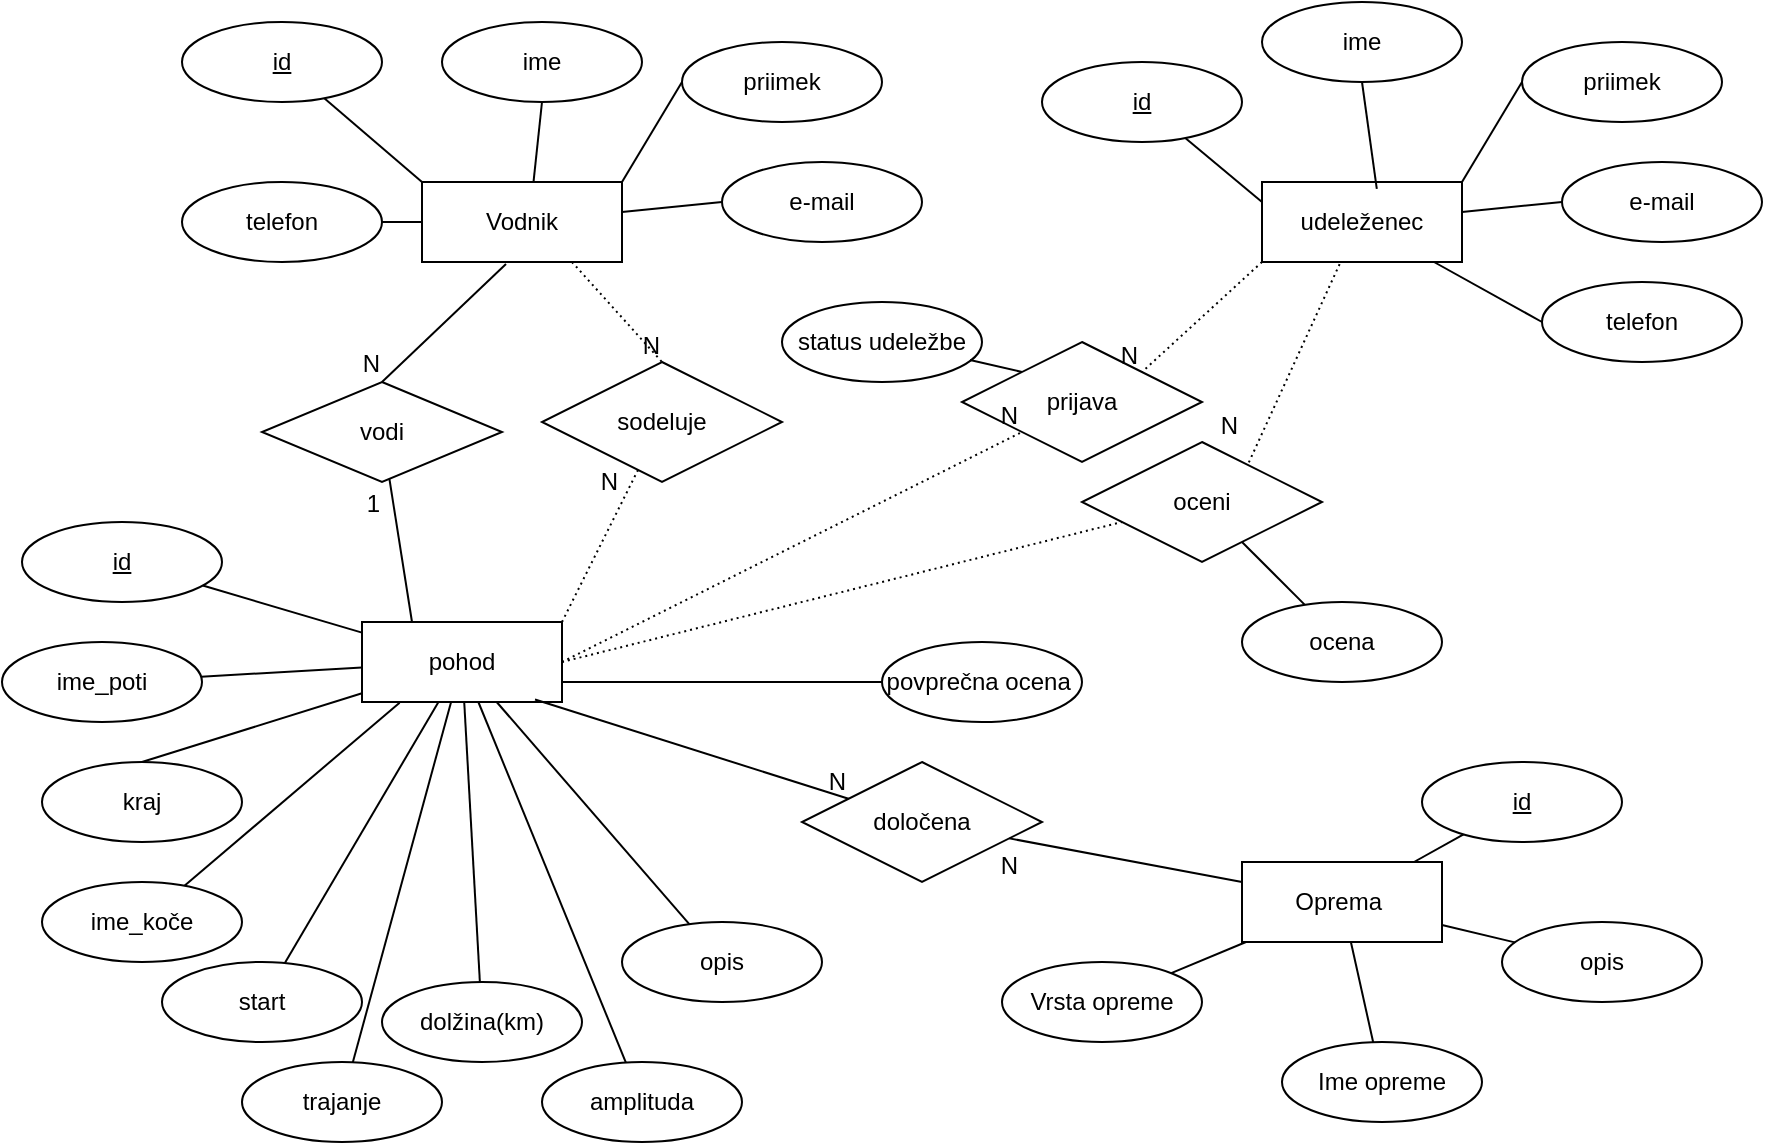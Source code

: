 <mxfile version="26.2.9">
  <diagram name="Page-1" id="yIZt4Iz_Tb2G2kSrJ3za">
    <mxGraphModel dx="1925" dy="572" grid="1" gridSize="10" guides="1" tooltips="1" connect="1" arrows="1" fold="1" page="1" pageScale="1" pageWidth="827" pageHeight="1169" math="0" shadow="0">
      <root>
        <mxCell id="0" />
        <mxCell id="1" parent="0" />
        <mxCell id="9bLLDBEkSSRMHpIH5o-v-5" value="Vodnik" style="whiteSpace=wrap;html=1;align=center;" parent="1" vertex="1">
          <mxGeometry x="130" y="110" width="100" height="40" as="geometry" />
        </mxCell>
        <mxCell id="lxFvvVvMqMI0y28YT8ds-2" style="rounded=0;orthogonalLoop=1;jettySize=auto;html=1;entryX=0;entryY=0;entryDx=0;entryDy=0;endArrow=none;startFill=0;" edge="1" parent="1" source="9bLLDBEkSSRMHpIH5o-v-6" target="9bLLDBEkSSRMHpIH5o-v-5">
          <mxGeometry relative="1" as="geometry" />
        </mxCell>
        <mxCell id="9bLLDBEkSSRMHpIH5o-v-6" value="id" style="ellipse;whiteSpace=wrap;html=1;align=center;fontStyle=4;" parent="1" vertex="1">
          <mxGeometry x="10" y="30" width="100" height="40" as="geometry" />
        </mxCell>
        <mxCell id="lxFvvVvMqMI0y28YT8ds-5" style="rounded=0;orthogonalLoop=1;jettySize=auto;html=1;exitX=0;exitY=0.5;exitDx=0;exitDy=0;endArrow=none;startFill=0;" edge="1" parent="1" source="9bLLDBEkSSRMHpIH5o-v-8" target="9bLLDBEkSSRMHpIH5o-v-5">
          <mxGeometry relative="1" as="geometry" />
        </mxCell>
        <mxCell id="9bLLDBEkSSRMHpIH5o-v-8" value="e-mail" style="ellipse;whiteSpace=wrap;html=1;align=center;" parent="1" vertex="1">
          <mxGeometry x="280" y="100" width="100" height="40" as="geometry" />
        </mxCell>
        <mxCell id="lxFvvVvMqMI0y28YT8ds-4" style="rounded=0;orthogonalLoop=1;jettySize=auto;html=1;exitX=0;exitY=0.5;exitDx=0;exitDy=0;entryX=1;entryY=0;entryDx=0;entryDy=0;endArrow=none;startFill=0;" edge="1" parent="1" source="9bLLDBEkSSRMHpIH5o-v-9" target="9bLLDBEkSSRMHpIH5o-v-5">
          <mxGeometry relative="1" as="geometry" />
        </mxCell>
        <mxCell id="9bLLDBEkSSRMHpIH5o-v-9" value="priimek" style="ellipse;whiteSpace=wrap;html=1;align=center;" parent="1" vertex="1">
          <mxGeometry x="260" y="40" width="100" height="40" as="geometry" />
        </mxCell>
        <mxCell id="9bLLDBEkSSRMHpIH5o-v-10" value="ime" style="ellipse;whiteSpace=wrap;html=1;align=center;" parent="1" vertex="1">
          <mxGeometry x="140" y="30" width="100" height="40" as="geometry" />
        </mxCell>
        <mxCell id="lxFvvVvMqMI0y28YT8ds-1" style="rounded=0;orthogonalLoop=1;jettySize=auto;html=1;exitX=1;exitY=0.5;exitDx=0;exitDy=0;entryX=0;entryY=0.5;entryDx=0;entryDy=0;endArrow=none;startFill=0;" edge="1" parent="1" source="9bLLDBEkSSRMHpIH5o-v-11" target="9bLLDBEkSSRMHpIH5o-v-5">
          <mxGeometry relative="1" as="geometry" />
        </mxCell>
        <mxCell id="9bLLDBEkSSRMHpIH5o-v-11" value="telefon" style="ellipse;whiteSpace=wrap;html=1;align=center;" parent="1" vertex="1">
          <mxGeometry x="10" y="110" width="100" height="40" as="geometry" />
        </mxCell>
        <mxCell id="9bLLDBEkSSRMHpIH5o-v-13" value="udeleženec" style="whiteSpace=wrap;html=1;align=center;" parent="1" vertex="1">
          <mxGeometry x="550" y="110" width="100" height="40" as="geometry" />
        </mxCell>
        <mxCell id="lxFvvVvMqMI0y28YT8ds-12" style="rounded=0;orthogonalLoop=1;jettySize=auto;html=1;entryX=0;entryY=0.25;entryDx=0;entryDy=0;endArrow=none;startFill=0;" edge="1" parent="1" source="9bLLDBEkSSRMHpIH5o-v-14" target="9bLLDBEkSSRMHpIH5o-v-13">
          <mxGeometry relative="1" as="geometry" />
        </mxCell>
        <mxCell id="9bLLDBEkSSRMHpIH5o-v-14" value="id" style="ellipse;whiteSpace=wrap;html=1;align=center;fontStyle=4;" parent="1" vertex="1">
          <mxGeometry x="440" y="50" width="100" height="40" as="geometry" />
        </mxCell>
        <mxCell id="lxFvvVvMqMI0y28YT8ds-15" style="rounded=0;orthogonalLoop=1;jettySize=auto;html=1;exitX=0;exitY=0.5;exitDx=0;exitDy=0;endArrow=none;startFill=0;" edge="1" parent="1" source="9bLLDBEkSSRMHpIH5o-v-15" target="9bLLDBEkSSRMHpIH5o-v-13">
          <mxGeometry relative="1" as="geometry" />
        </mxCell>
        <mxCell id="9bLLDBEkSSRMHpIH5o-v-15" value="e-mail" style="ellipse;whiteSpace=wrap;html=1;align=center;" parent="1" vertex="1">
          <mxGeometry x="700" y="100" width="100" height="40" as="geometry" />
        </mxCell>
        <mxCell id="lxFvvVvMqMI0y28YT8ds-14" style="rounded=0;orthogonalLoop=1;jettySize=auto;html=1;exitX=0;exitY=0.5;exitDx=0;exitDy=0;entryX=1;entryY=0;entryDx=0;entryDy=0;endArrow=none;startFill=0;" edge="1" parent="1" source="9bLLDBEkSSRMHpIH5o-v-16" target="9bLLDBEkSSRMHpIH5o-v-13">
          <mxGeometry relative="1" as="geometry" />
        </mxCell>
        <mxCell id="9bLLDBEkSSRMHpIH5o-v-16" value="priimek" style="ellipse;whiteSpace=wrap;html=1;align=center;" parent="1" vertex="1">
          <mxGeometry x="680" y="40" width="100" height="40" as="geometry" />
        </mxCell>
        <mxCell id="lxFvvVvMqMI0y28YT8ds-17" style="rounded=0;orthogonalLoop=1;jettySize=auto;html=1;exitX=0;exitY=0.5;exitDx=0;exitDy=0;endArrow=none;startFill=0;" edge="1" parent="1" source="9bLLDBEkSSRMHpIH5o-v-17" target="9bLLDBEkSSRMHpIH5o-v-13">
          <mxGeometry relative="1" as="geometry" />
        </mxCell>
        <mxCell id="9bLLDBEkSSRMHpIH5o-v-17" value="telefon" style="ellipse;whiteSpace=wrap;html=1;align=center;" parent="1" vertex="1">
          <mxGeometry x="690" y="160" width="100" height="40" as="geometry" />
        </mxCell>
        <mxCell id="9bLLDBEkSSRMHpIH5o-v-18" value="ime" style="ellipse;whiteSpace=wrap;html=1;align=center;" parent="1" vertex="1">
          <mxGeometry x="550" y="20" width="100" height="40" as="geometry" />
        </mxCell>
        <mxCell id="9bLLDBEkSSRMHpIH5o-v-19" value="pohod" style="whiteSpace=wrap;html=1;align=center;" parent="1" vertex="1">
          <mxGeometry x="100" y="330" width="100" height="40" as="geometry" />
        </mxCell>
        <mxCell id="lxFvvVvMqMI0y28YT8ds-19" style="rounded=0;orthogonalLoop=1;jettySize=auto;html=1;endArrow=none;startFill=0;" edge="1" parent="1" source="9bLLDBEkSSRMHpIH5o-v-20" target="9bLLDBEkSSRMHpIH5o-v-19">
          <mxGeometry relative="1" as="geometry" />
        </mxCell>
        <mxCell id="9bLLDBEkSSRMHpIH5o-v-20" value="id" style="ellipse;whiteSpace=wrap;html=1;align=center;fontStyle=4;" parent="1" vertex="1">
          <mxGeometry x="-70" y="280" width="100" height="40" as="geometry" />
        </mxCell>
        <mxCell id="lxFvvVvMqMI0y28YT8ds-21" style="rounded=0;orthogonalLoop=1;jettySize=auto;html=1;endArrow=none;startFill=0;" edge="1" parent="1" source="9bLLDBEkSSRMHpIH5o-v-21" target="9bLLDBEkSSRMHpIH5o-v-19">
          <mxGeometry relative="1" as="geometry" />
        </mxCell>
        <mxCell id="9bLLDBEkSSRMHpIH5o-v-21" value="ime_poti" style="ellipse;whiteSpace=wrap;html=1;align=center;" parent="1" vertex="1">
          <mxGeometry x="-80" y="340" width="100" height="40" as="geometry" />
        </mxCell>
        <mxCell id="lxFvvVvMqMI0y28YT8ds-29" style="rounded=0;orthogonalLoop=1;jettySize=auto;html=1;endArrow=none;startFill=0;" edge="1" parent="1" source="9bLLDBEkSSRMHpIH5o-v-22" target="9bLLDBEkSSRMHpIH5o-v-19">
          <mxGeometry relative="1" as="geometry" />
        </mxCell>
        <mxCell id="9bLLDBEkSSRMHpIH5o-v-22" value="opis" style="ellipse;whiteSpace=wrap;html=1;align=center;" parent="1" vertex="1">
          <mxGeometry x="230" y="480" width="100" height="40" as="geometry" />
        </mxCell>
        <mxCell id="lxFvvVvMqMI0y28YT8ds-28" style="rounded=0;orthogonalLoop=1;jettySize=auto;html=1;endArrow=none;startFill=0;" edge="1" parent="1" source="9bLLDBEkSSRMHpIH5o-v-25" target="9bLLDBEkSSRMHpIH5o-v-19">
          <mxGeometry relative="1" as="geometry" />
        </mxCell>
        <mxCell id="9bLLDBEkSSRMHpIH5o-v-25" value="amplituda" style="ellipse;whiteSpace=wrap;html=1;align=center;" parent="1" vertex="1">
          <mxGeometry x="190" y="550" width="100" height="40" as="geometry" />
        </mxCell>
        <mxCell id="lxFvvVvMqMI0y28YT8ds-26" style="rounded=0;orthogonalLoop=1;jettySize=auto;html=1;endArrow=none;startFill=0;" edge="1" parent="1" source="9bLLDBEkSSRMHpIH5o-v-26" target="9bLLDBEkSSRMHpIH5o-v-19">
          <mxGeometry relative="1" as="geometry" />
        </mxCell>
        <mxCell id="9bLLDBEkSSRMHpIH5o-v-26" value="dolžina(km)" style="ellipse;whiteSpace=wrap;html=1;align=center;" parent="1" vertex="1">
          <mxGeometry x="110" y="510" width="100" height="40" as="geometry" />
        </mxCell>
        <mxCell id="lxFvvVvMqMI0y28YT8ds-27" style="rounded=0;orthogonalLoop=1;jettySize=auto;html=1;endArrow=none;startFill=0;" edge="1" parent="1" source="9bLLDBEkSSRMHpIH5o-v-27" target="9bLLDBEkSSRMHpIH5o-v-19">
          <mxGeometry relative="1" as="geometry" />
        </mxCell>
        <mxCell id="9bLLDBEkSSRMHpIH5o-v-27" value="trajanje" style="ellipse;whiteSpace=wrap;html=1;align=center;" parent="1" vertex="1">
          <mxGeometry x="40" y="550" width="100" height="40" as="geometry" />
        </mxCell>
        <mxCell id="lxFvvVvMqMI0y28YT8ds-22" style="rounded=0;orthogonalLoop=1;jettySize=auto;html=1;exitX=0.5;exitY=0;exitDx=0;exitDy=0;endArrow=none;startFill=0;" edge="1" parent="1" source="9bLLDBEkSSRMHpIH5o-v-28" target="9bLLDBEkSSRMHpIH5o-v-19">
          <mxGeometry relative="1" as="geometry" />
        </mxCell>
        <mxCell id="9bLLDBEkSSRMHpIH5o-v-28" value="kraj" style="ellipse;whiteSpace=wrap;html=1;align=center;" parent="1" vertex="1">
          <mxGeometry x="-60" y="400" width="100" height="40" as="geometry" />
        </mxCell>
        <mxCell id="lxFvvVvMqMI0y28YT8ds-30" style="rounded=0;orthogonalLoop=1;jettySize=auto;html=1;endArrow=none;startFill=0;" edge="1" parent="1" source="9bLLDBEkSSRMHpIH5o-v-29" target="9bLLDBEkSSRMHpIH5o-v-19">
          <mxGeometry relative="1" as="geometry" />
        </mxCell>
        <mxCell id="9bLLDBEkSSRMHpIH5o-v-29" value="start" style="ellipse;whiteSpace=wrap;html=1;align=center;" parent="1" vertex="1">
          <mxGeometry y="500" width="100" height="40" as="geometry" />
        </mxCell>
        <mxCell id="9bLLDBEkSSRMHpIH5o-v-30" value="ime_koče" style="ellipse;whiteSpace=wrap;html=1;align=center;" parent="1" vertex="1">
          <mxGeometry x="-60" y="460" width="100" height="40" as="geometry" />
        </mxCell>
        <mxCell id="9bLLDBEkSSRMHpIH5o-v-31" value="vodi" style="shape=rhombus;perimeter=rhombusPerimeter;whiteSpace=wrap;html=1;align=center;" parent="1" vertex="1">
          <mxGeometry x="50" y="210" width="120" height="50" as="geometry" />
        </mxCell>
        <mxCell id="9bLLDBEkSSRMHpIH5o-v-37" value="" style="endArrow=none;html=1;rounded=0;exitX=0.42;exitY=1.025;exitDx=0;exitDy=0;exitPerimeter=0;entryX=0.5;entryY=0;entryDx=0;entryDy=0;" parent="1" source="9bLLDBEkSSRMHpIH5o-v-5" target="9bLLDBEkSSRMHpIH5o-v-31" edge="1">
          <mxGeometry relative="1" as="geometry">
            <mxPoint x="330" y="230" as="sourcePoint" />
            <mxPoint x="490" y="230" as="targetPoint" />
          </mxGeometry>
        </mxCell>
        <mxCell id="9bLLDBEkSSRMHpIH5o-v-38" value="N" style="resizable=0;html=1;whiteSpace=wrap;align=right;verticalAlign=bottom;" parent="9bLLDBEkSSRMHpIH5o-v-37" connectable="0" vertex="1">
          <mxGeometry x="1" relative="1" as="geometry" />
        </mxCell>
        <mxCell id="9bLLDBEkSSRMHpIH5o-v-42" value="" style="endArrow=none;html=1;rounded=0;exitX=0.25;exitY=0;exitDx=0;exitDy=0;" parent="1" source="9bLLDBEkSSRMHpIH5o-v-19" target="9bLLDBEkSSRMHpIH5o-v-31" edge="1">
          <mxGeometry relative="1" as="geometry">
            <mxPoint x="300" y="280" as="sourcePoint" />
            <mxPoint x="80" y="250" as="targetPoint" />
          </mxGeometry>
        </mxCell>
        <mxCell id="9bLLDBEkSSRMHpIH5o-v-43" value="1" style="resizable=0;html=1;whiteSpace=wrap;align=right;verticalAlign=bottom;" parent="9bLLDBEkSSRMHpIH5o-v-42" connectable="0" vertex="1">
          <mxGeometry x="1" relative="1" as="geometry">
            <mxPoint x="-3" y="21" as="offset" />
          </mxGeometry>
        </mxCell>
        <mxCell id="9bLLDBEkSSRMHpIH5o-v-45" value="sodeluje" style="shape=rhombus;perimeter=rhombusPerimeter;whiteSpace=wrap;html=1;align=center;" parent="1" vertex="1">
          <mxGeometry x="190" y="200" width="120" height="60" as="geometry" />
        </mxCell>
        <mxCell id="9bLLDBEkSSRMHpIH5o-v-46" value="" style="endArrow=none;html=1;rounded=0;exitX=0.75;exitY=1;exitDx=0;exitDy=0;entryX=0.5;entryY=0;entryDx=0;entryDy=0;dashed=1;dashPattern=1 2;" parent="1" source="9bLLDBEkSSRMHpIH5o-v-5" target="9bLLDBEkSSRMHpIH5o-v-45" edge="1">
          <mxGeometry relative="1" as="geometry">
            <mxPoint x="330" y="230" as="sourcePoint" />
            <mxPoint x="490" y="230" as="targetPoint" />
          </mxGeometry>
        </mxCell>
        <mxCell id="9bLLDBEkSSRMHpIH5o-v-47" value="N" style="resizable=0;html=1;whiteSpace=wrap;align=right;verticalAlign=bottom;" parent="9bLLDBEkSSRMHpIH5o-v-46" connectable="0" vertex="1">
          <mxGeometry x="1" relative="1" as="geometry" />
        </mxCell>
        <mxCell id="9bLLDBEkSSRMHpIH5o-v-51" value="" style="endArrow=none;html=1;rounded=0;dashed=1;dashPattern=1 2;exitX=1;exitY=0;exitDx=0;exitDy=0;" parent="1" source="9bLLDBEkSSRMHpIH5o-v-19" target="9bLLDBEkSSRMHpIH5o-v-45" edge="1">
          <mxGeometry relative="1" as="geometry">
            <mxPoint x="300" y="280" as="sourcePoint" />
            <mxPoint x="220" y="310.0" as="targetPoint" />
          </mxGeometry>
        </mxCell>
        <mxCell id="9bLLDBEkSSRMHpIH5o-v-52" value="N" style="resizable=0;html=1;whiteSpace=wrap;align=right;verticalAlign=bottom;" parent="9bLLDBEkSSRMHpIH5o-v-51" connectable="0" vertex="1">
          <mxGeometry x="1" relative="1" as="geometry">
            <mxPoint x="-9" y="15" as="offset" />
          </mxGeometry>
        </mxCell>
        <mxCell id="9bLLDBEkSSRMHpIH5o-v-53" value="prijava" style="shape=rhombus;perimeter=rhombusPerimeter;whiteSpace=wrap;html=1;align=center;" parent="1" vertex="1">
          <mxGeometry x="400" y="190" width="120" height="60" as="geometry" />
        </mxCell>
        <mxCell id="9bLLDBEkSSRMHpIH5o-v-54" value="" style="endArrow=none;html=1;rounded=0;dashed=1;dashPattern=1 2;exitX=0;exitY=1;exitDx=0;exitDy=0;entryX=1;entryY=0;entryDx=0;entryDy=0;" parent="1" source="9bLLDBEkSSRMHpIH5o-v-13" target="9bLLDBEkSSRMHpIH5o-v-53" edge="1">
          <mxGeometry relative="1" as="geometry">
            <mxPoint x="414" y="210" as="sourcePoint" />
            <mxPoint x="574" y="210" as="targetPoint" />
          </mxGeometry>
        </mxCell>
        <mxCell id="9bLLDBEkSSRMHpIH5o-v-55" value="N" style="resizable=0;html=1;whiteSpace=wrap;align=right;verticalAlign=bottom;" parent="9bLLDBEkSSRMHpIH5o-v-54" connectable="0" vertex="1">
          <mxGeometry x="1" relative="1" as="geometry" />
        </mxCell>
        <mxCell id="9bLLDBEkSSRMHpIH5o-v-56" value="" style="endArrow=none;html=1;rounded=0;dashed=1;dashPattern=1 2;exitX=1;exitY=0.5;exitDx=0;exitDy=0;entryX=0;entryY=1;entryDx=0;entryDy=0;" parent="1" source="9bLLDBEkSSRMHpIH5o-v-19" target="9bLLDBEkSSRMHpIH5o-v-53" edge="1">
          <mxGeometry relative="1" as="geometry">
            <mxPoint x="330" y="230" as="sourcePoint" />
            <mxPoint x="490" y="230" as="targetPoint" />
          </mxGeometry>
        </mxCell>
        <mxCell id="9bLLDBEkSSRMHpIH5o-v-57" value="N" style="resizable=0;html=1;whiteSpace=wrap;align=right;verticalAlign=bottom;" parent="9bLLDBEkSSRMHpIH5o-v-56" connectable="0" vertex="1">
          <mxGeometry x="1" relative="1" as="geometry" />
        </mxCell>
        <mxCell id="9bLLDBEkSSRMHpIH5o-v-58" value="status udeležbe" style="ellipse;whiteSpace=wrap;html=1;align=center;" parent="1" vertex="1">
          <mxGeometry x="310" y="170" width="100" height="40" as="geometry" />
        </mxCell>
        <mxCell id="9bLLDBEkSSRMHpIH5o-v-59" value="" style="endArrow=none;html=1;rounded=0;exitX=0.94;exitY=0.725;exitDx=0;exitDy=0;exitPerimeter=0;entryX=0;entryY=0;entryDx=0;entryDy=0;" parent="1" source="9bLLDBEkSSRMHpIH5o-v-58" target="9bLLDBEkSSRMHpIH5o-v-53" edge="1">
          <mxGeometry relative="1" as="geometry">
            <mxPoint x="370" y="139" as="sourcePoint" />
            <mxPoint x="530" y="139" as="targetPoint" />
          </mxGeometry>
        </mxCell>
        <mxCell id="lxFvvVvMqMI0y28YT8ds-38" style="rounded=0;orthogonalLoop=1;jettySize=auto;html=1;endArrow=none;startFill=0;" edge="1" parent="1" source="9bLLDBEkSSRMHpIH5o-v-61" target="lxFvvVvMqMI0y28YT8ds-42">
          <mxGeometry relative="1" as="geometry">
            <mxPoint x="693.429" y="280.0" as="targetPoint" />
          </mxGeometry>
        </mxCell>
        <mxCell id="9bLLDBEkSSRMHpIH5o-v-61" value="ocena" style="ellipse;whiteSpace=wrap;html=1;align=center;" parent="1" vertex="1">
          <mxGeometry x="540" y="320" width="100" height="40" as="geometry" />
        </mxCell>
        <mxCell id="lxFvvVvMqMI0y28YT8ds-3" style="rounded=0;orthogonalLoop=1;jettySize=auto;html=1;exitX=0.5;exitY=1;exitDx=0;exitDy=0;entryX=0.558;entryY=-0.012;entryDx=0;entryDy=0;entryPerimeter=0;endArrow=none;startFill=0;" edge="1" parent="1" source="9bLLDBEkSSRMHpIH5o-v-10" target="9bLLDBEkSSRMHpIH5o-v-5">
          <mxGeometry relative="1" as="geometry" />
        </mxCell>
        <mxCell id="lxFvvVvMqMI0y28YT8ds-13" style="rounded=0;orthogonalLoop=1;jettySize=auto;html=1;exitX=0.5;exitY=1;exitDx=0;exitDy=0;entryX=0.574;entryY=0.085;entryDx=0;entryDy=0;entryPerimeter=0;endArrow=none;startFill=0;" edge="1" parent="1" source="9bLLDBEkSSRMHpIH5o-v-18" target="9bLLDBEkSSRMHpIH5o-v-13">
          <mxGeometry relative="1" as="geometry" />
        </mxCell>
        <mxCell id="lxFvvVvMqMI0y28YT8ds-25" style="rounded=0;orthogonalLoop=1;jettySize=auto;html=1;entryX=0.188;entryY=1.008;entryDx=0;entryDy=0;entryPerimeter=0;endArrow=none;startFill=0;" edge="1" parent="1" source="9bLLDBEkSSRMHpIH5o-v-30" target="9bLLDBEkSSRMHpIH5o-v-19">
          <mxGeometry relative="1" as="geometry" />
        </mxCell>
        <mxCell id="lxFvvVvMqMI0y28YT8ds-42" value="oceni" style="shape=rhombus;perimeter=rhombusPerimeter;whiteSpace=wrap;html=1;align=center;" vertex="1" parent="1">
          <mxGeometry x="460" y="240" width="120" height="60" as="geometry" />
        </mxCell>
        <mxCell id="lxFvvVvMqMI0y28YT8ds-43" value="" style="endArrow=none;html=1;rounded=0;exitX=0.388;exitY=1.027;exitDx=0;exitDy=0;exitPerimeter=0;entryX=0.689;entryY=0.197;entryDx=0;entryDy=0;entryPerimeter=0;dashed=1;dashPattern=1 2;" edge="1" parent="1" source="9bLLDBEkSSRMHpIH5o-v-13" target="lxFvvVvMqMI0y28YT8ds-42">
          <mxGeometry relative="1" as="geometry">
            <mxPoint x="410" y="260" as="sourcePoint" />
            <mxPoint x="570" y="260" as="targetPoint" />
          </mxGeometry>
        </mxCell>
        <mxCell id="lxFvvVvMqMI0y28YT8ds-44" value="N" style="resizable=0;html=1;whiteSpace=wrap;align=right;verticalAlign=bottom;" connectable="0" vertex="1" parent="lxFvvVvMqMI0y28YT8ds-43">
          <mxGeometry x="1" relative="1" as="geometry">
            <mxPoint x="-3" y="-12" as="offset" />
          </mxGeometry>
        </mxCell>
        <mxCell id="lxFvvVvMqMI0y28YT8ds-45" value="" style="endArrow=none;html=1;rounded=0;dashed=1;dashPattern=1 2;exitX=1;exitY=0.5;exitDx=0;exitDy=0;" edge="1" parent="1" source="9bLLDBEkSSRMHpIH5o-v-19" target="lxFvvVvMqMI0y28YT8ds-42">
          <mxGeometry relative="1" as="geometry">
            <mxPoint x="200" y="359.62" as="sourcePoint" />
            <mxPoint x="360" y="359.62" as="targetPoint" />
          </mxGeometry>
        </mxCell>
        <mxCell id="lxFvvVvMqMI0y28YT8ds-49" style="rounded=0;orthogonalLoop=1;jettySize=auto;html=1;entryX=1;entryY=0.75;entryDx=0;entryDy=0;endArrow=none;startFill=0;" edge="1" parent="1" source="lxFvvVvMqMI0y28YT8ds-48" target="9bLLDBEkSSRMHpIH5o-v-19">
          <mxGeometry relative="1" as="geometry" />
        </mxCell>
        <mxCell id="lxFvvVvMqMI0y28YT8ds-48" value="povprečna ocena&amp;nbsp;" style="ellipse;whiteSpace=wrap;html=1;align=center;" vertex="1" parent="1">
          <mxGeometry x="360" y="340" width="100" height="40" as="geometry" />
        </mxCell>
        <mxCell id="lxFvvVvMqMI0y28YT8ds-50" value="Oprema&amp;nbsp;" style="whiteSpace=wrap;html=1;align=center;" vertex="1" parent="1">
          <mxGeometry x="540" y="450" width="100" height="40" as="geometry" />
        </mxCell>
        <mxCell id="lxFvvVvMqMI0y28YT8ds-60" style="rounded=0;orthogonalLoop=1;jettySize=auto;html=1;endArrow=none;startFill=0;" edge="1" parent="1" source="lxFvvVvMqMI0y28YT8ds-52" target="lxFvvVvMqMI0y28YT8ds-50">
          <mxGeometry relative="1" as="geometry" />
        </mxCell>
        <mxCell id="lxFvvVvMqMI0y28YT8ds-52" value="Vrsta opreme" style="ellipse;whiteSpace=wrap;html=1;align=center;" vertex="1" parent="1">
          <mxGeometry x="420" y="500" width="100" height="40" as="geometry" />
        </mxCell>
        <mxCell id="lxFvvVvMqMI0y28YT8ds-61" style="rounded=0;orthogonalLoop=1;jettySize=auto;html=1;endArrow=none;startFill=0;" edge="1" parent="1" source="lxFvvVvMqMI0y28YT8ds-53" target="lxFvvVvMqMI0y28YT8ds-50">
          <mxGeometry relative="1" as="geometry" />
        </mxCell>
        <mxCell id="lxFvvVvMqMI0y28YT8ds-53" value="Ime opreme" style="ellipse;whiteSpace=wrap;html=1;align=center;" vertex="1" parent="1">
          <mxGeometry x="560" y="540" width="100" height="40" as="geometry" />
        </mxCell>
        <mxCell id="lxFvvVvMqMI0y28YT8ds-62" style="rounded=0;orthogonalLoop=1;jettySize=auto;html=1;endArrow=none;startFill=0;" edge="1" parent="1" source="lxFvvVvMqMI0y28YT8ds-54" target="lxFvvVvMqMI0y28YT8ds-50">
          <mxGeometry relative="1" as="geometry" />
        </mxCell>
        <mxCell id="lxFvvVvMqMI0y28YT8ds-54" value="opis" style="ellipse;whiteSpace=wrap;html=1;align=center;" vertex="1" parent="1">
          <mxGeometry x="670" y="480" width="100" height="40" as="geometry" />
        </mxCell>
        <mxCell id="lxFvvVvMqMI0y28YT8ds-55" value="določena" style="shape=rhombus;perimeter=rhombusPerimeter;whiteSpace=wrap;html=1;align=center;" vertex="1" parent="1">
          <mxGeometry x="320" y="400" width="120" height="60" as="geometry" />
        </mxCell>
        <mxCell id="lxFvvVvMqMI0y28YT8ds-56" value="" style="endArrow=none;html=1;rounded=0;exitX=0;exitY=0.25;exitDx=0;exitDy=0;" edge="1" parent="1" source="lxFvvVvMqMI0y28YT8ds-50" target="lxFvvVvMqMI0y28YT8ds-55">
          <mxGeometry relative="1" as="geometry">
            <mxPoint x="370" y="370" as="sourcePoint" />
            <mxPoint x="530" y="370" as="targetPoint" />
          </mxGeometry>
        </mxCell>
        <mxCell id="lxFvvVvMqMI0y28YT8ds-57" value="N" style="resizable=0;html=1;whiteSpace=wrap;align=right;verticalAlign=bottom;" connectable="0" vertex="1" parent="lxFvvVvMqMI0y28YT8ds-56">
          <mxGeometry x="1" relative="1" as="geometry">
            <mxPoint x="6" y="22" as="offset" />
          </mxGeometry>
        </mxCell>
        <mxCell id="lxFvvVvMqMI0y28YT8ds-58" value="" style="endArrow=none;html=1;rounded=0;exitX=0.865;exitY=0.969;exitDx=0;exitDy=0;exitPerimeter=0;" edge="1" parent="1" source="9bLLDBEkSSRMHpIH5o-v-19" target="lxFvvVvMqMI0y28YT8ds-55">
          <mxGeometry relative="1" as="geometry">
            <mxPoint x="190" y="390" as="sourcePoint" />
            <mxPoint x="350" y="390" as="targetPoint" />
          </mxGeometry>
        </mxCell>
        <mxCell id="lxFvvVvMqMI0y28YT8ds-59" value="N" style="resizable=0;html=1;whiteSpace=wrap;align=right;verticalAlign=bottom;" connectable="0" vertex="1" parent="lxFvvVvMqMI0y28YT8ds-58">
          <mxGeometry x="1" relative="1" as="geometry" />
        </mxCell>
        <mxCell id="lxFvvVvMqMI0y28YT8ds-64" style="rounded=0;orthogonalLoop=1;jettySize=auto;html=1;endArrow=none;startFill=0;" edge="1" parent="1" source="lxFvvVvMqMI0y28YT8ds-63" target="lxFvvVvMqMI0y28YT8ds-50">
          <mxGeometry relative="1" as="geometry" />
        </mxCell>
        <mxCell id="lxFvvVvMqMI0y28YT8ds-63" value="id" style="ellipse;whiteSpace=wrap;html=1;align=center;fontStyle=4;" vertex="1" parent="1">
          <mxGeometry x="630" y="400" width="100" height="40" as="geometry" />
        </mxCell>
      </root>
    </mxGraphModel>
  </diagram>
</mxfile>
